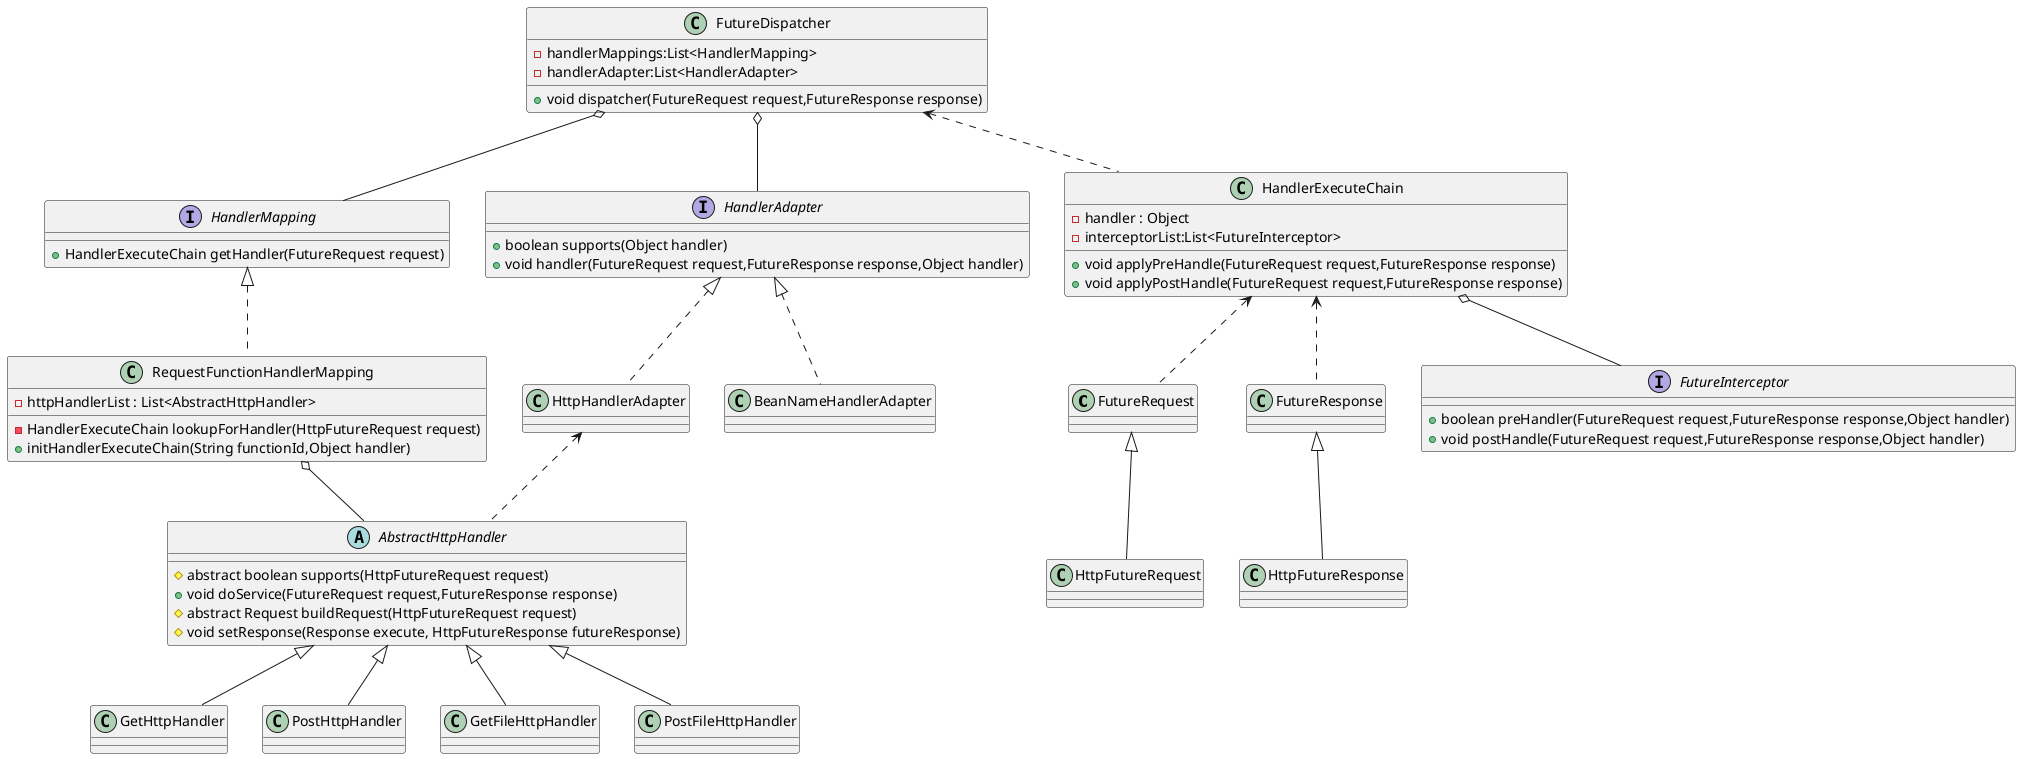 @startuml
'https://plantuml.com/class-diagram

class FutureRequest
class FutureResponse
class HttpFutureRequest
class HttpFutureResponse
FutureRequest <|-- HttpFutureRequest
FutureResponse <|-- HttpFutureResponse


interface HandlerMapping {
    + HandlerExecuteChain getHandler(FutureRequest request)
}

interface HandlerAdapter{
    + boolean supports(Object handler)
    + void handler(FutureRequest request,FutureResponse response,Object handler)
}
interface FutureInterceptor{
    + boolean preHandler(FutureRequest request,FutureResponse response,Object handler)
    + void postHandle(FutureRequest request,FutureResponse response,Object handler)
}


class HttpHandlerAdapter
class BeanNameHandlerAdapter
HandlerAdapter <|.. HttpHandlerAdapter
HandlerAdapter <|.. BeanNameHandlerAdapter

class HandlerExecuteChain{
    - handler : Object
    - interceptorList:List<FutureInterceptor>
    + void applyPreHandle(FutureRequest request,FutureResponse response)
    + void applyPostHandle(FutureRequest request,FutureResponse response)
}

HandlerExecuteChain o-- FutureInterceptor
HandlerExecuteChain <.. FutureRequest
HandlerExecuteChain <.. FutureResponse


class RequestFunctionHandlerMapping{
   - httpHandlerList : List<AbstractHttpHandler>
   - HandlerExecuteChain lookupForHandler(HttpFutureRequest request)
   + initHandlerExecuteChain(String functionId,Object handler)
}


HandlerMapping <|.. RequestFunctionHandlerMapping


class FutureDispatcher{
    - handlerMappings:List<HandlerMapping>
    - handlerAdapter:List<HandlerAdapter>
    + void dispatcher(FutureRequest request,FutureResponse response)
}
FutureDispatcher o-- HandlerMapping
FutureDispatcher o-- HandlerAdapter
FutureDispatcher <.. HandlerExecuteChain

abstract class AbstractHttpHandler{
    # abstract boolean supports(HttpFutureRequest request)
    + void doService(FutureRequest request,FutureResponse response)
    # abstract Request buildRequest(HttpFutureRequest request)
    # void setResponse(Response execute, HttpFutureResponse futureResponse)
}
class GetHttpHandler
class PostHttpHandler
class GetFileHttpHandler
class PostFileHttpHandler

AbstractHttpHandler <|-- GetHttpHandler
AbstractHttpHandler <|-- PostHttpHandler
AbstractHttpHandler <|-- GetFileHttpHandler
AbstractHttpHandler <|-- PostFileHttpHandler

RequestFunctionHandlerMapping o-- AbstractHttpHandler
HttpHandlerAdapter <.. AbstractHttpHandler

@enduml